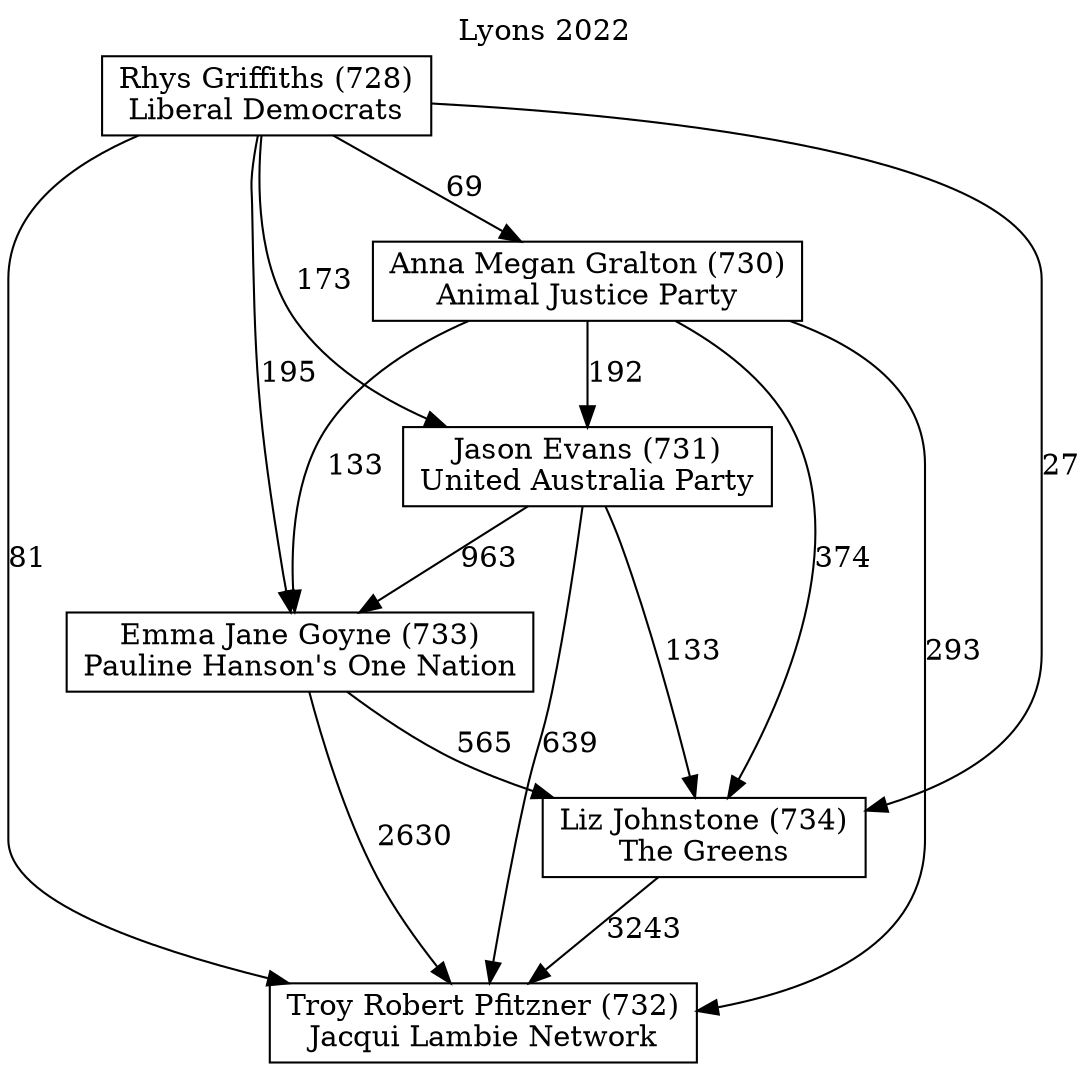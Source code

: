 // House preference flow
digraph "Troy Robert Pfitzner (732)_Lyons_2022" {
	graph [label="Lyons 2022" labelloc=t mclimit=10]
	node [shape=box]
	"Troy Robert Pfitzner (732)" [label="Troy Robert Pfitzner (732)
Jacqui Lambie Network"]
	"Liz Johnstone (734)" [label="Liz Johnstone (734)
The Greens"]
	"Emma Jane Goyne (733)" [label="Emma Jane Goyne (733)
Pauline Hanson's One Nation"]
	"Jason Evans (731)" [label="Jason Evans (731)
United Australia Party"]
	"Anna Megan Gralton (730)" [label="Anna Megan Gralton (730)
Animal Justice Party"]
	"Rhys Griffiths (728)" [label="Rhys Griffiths (728)
Liberal Democrats"]
	"Liz Johnstone (734)" -> "Troy Robert Pfitzner (732)" [label=3243]
	"Emma Jane Goyne (733)" -> "Liz Johnstone (734)" [label=565]
	"Jason Evans (731)" -> "Emma Jane Goyne (733)" [label=963]
	"Anna Megan Gralton (730)" -> "Jason Evans (731)" [label=192]
	"Rhys Griffiths (728)" -> "Anna Megan Gralton (730)" [label=69]
	"Emma Jane Goyne (733)" -> "Troy Robert Pfitzner (732)" [label=2630]
	"Jason Evans (731)" -> "Troy Robert Pfitzner (732)" [label=639]
	"Anna Megan Gralton (730)" -> "Troy Robert Pfitzner (732)" [label=293]
	"Rhys Griffiths (728)" -> "Troy Robert Pfitzner (732)" [label=81]
	"Rhys Griffiths (728)" -> "Jason Evans (731)" [label=173]
	"Anna Megan Gralton (730)" -> "Emma Jane Goyne (733)" [label=133]
	"Rhys Griffiths (728)" -> "Emma Jane Goyne (733)" [label=195]
	"Jason Evans (731)" -> "Liz Johnstone (734)" [label=133]
	"Anna Megan Gralton (730)" -> "Liz Johnstone (734)" [label=374]
	"Rhys Griffiths (728)" -> "Liz Johnstone (734)" [label=27]
}
